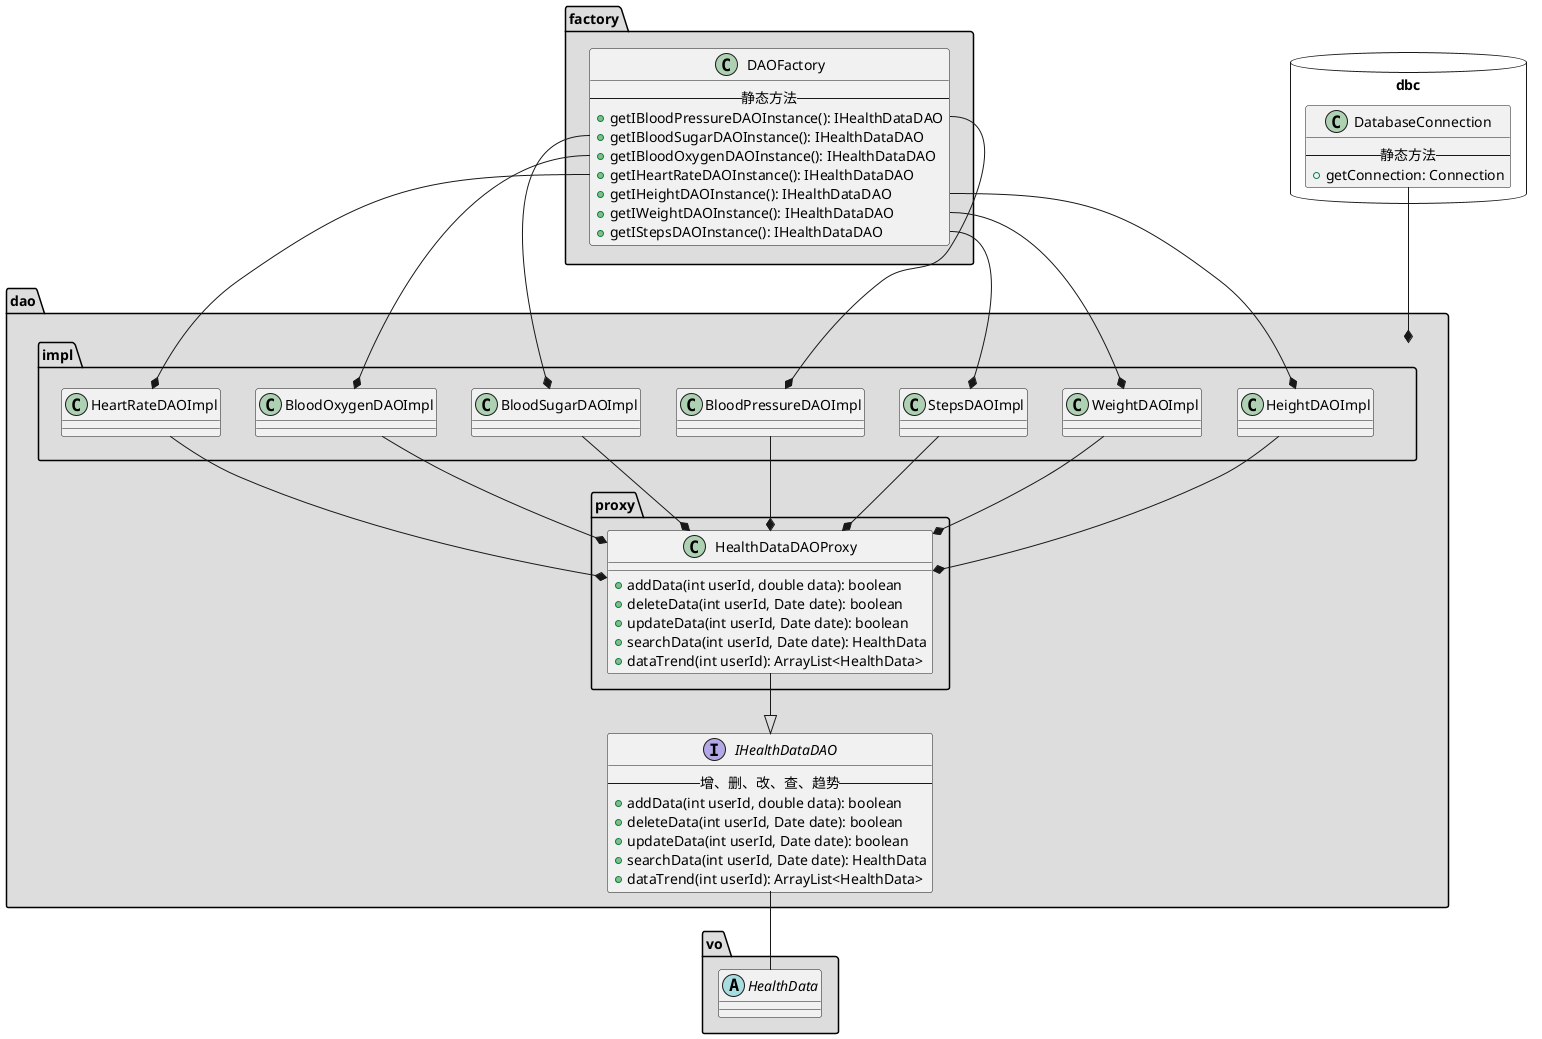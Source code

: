 @startuml

package "vo" #DDDDDD {
  abstract class HealthData
}

package "dao.impl" #DDDDDD {
  class HeightDAOImpl
  class WeightDAOImpl
  class StepsDAOImpl
  class BloodPressureDAOImpl
  class BloodSugarDAOImpl
  class BloodOxygenDAOImpl
  class HeartRateDAOImpl
}

package "dao.proxy" #DDDDDD {
  class HealthDataDAOProxy {
    +addData(int userId, double data): boolean
    +deleteData(int userId, Date date): boolean
    +updateData(int userId, Date date): boolean
    +searchData(int userId, Date date): HealthData
    +dataTrend(int userId): ArrayList<HealthData>
  }
  HeightDAOImpl --* HealthDataDAOProxy
  WeightDAOImpl --* HealthDataDAOProxy
  StepsDAOImpl --* HealthDataDAOProxy
  BloodPressureDAOImpl --* HealthDataDAOProxy
  BloodSugarDAOImpl --* HealthDataDAOProxy
  BloodOxygenDAOImpl --* HealthDataDAOProxy
  HeartRateDAOImpl --* HealthDataDAOProxy
}

package "dao" #DDDDDD {
  interface IHealthDataDAO {
--增、删、改、查、趋势--
    +addData(int userId, double data): boolean
    +deleteData(int userId, Date date): boolean
    +updateData(int userId, Date date): boolean
    +searchData(int userId, Date date): HealthData
    +dataTrend(int userId): ArrayList<HealthData>
  }
  IHealthDataDAO -- HealthData
  HealthDataDAOProxy --|> IHealthDataDAO
}

package "factory" #DDDDDD{
  class DAOFactory {
  --静态方法--
    +getIBloodPressureDAOInstance(): IHealthDataDAO
    +getIBloodSugarDAOInstance(): IHealthDataDAO
    +getIBloodOxygenDAOInstance(): IHealthDataDAO
    +getIHeartRateDAOInstance(): IHealthDataDAO
    +getIHeightDAOInstance(): IHealthDataDAO
    +getIWeightDAOInstance(): IHealthDataDAO
    +getIStepsDAOInstance(): IHealthDataDAO
  }
}

package dbc <<Database>>{
  class DatabaseConnection {
  --静态方法--
    +getConnection: Connection
  }
  DatabaseConnection --* dao.impl
  DAOFactory::getIHeightDAOInstance --* HeightDAOImpl
  DAOFactory::getIWeightDAOInstance --* WeightDAOImpl
  DAOFactory::getIHeartRateDAOInstance --* HeartRateDAOImpl
  DAOFactory::getIBloodPressureDAOInstance --* BloodPressureDAOImpl
  DAOFactory::getIBloodSugarDAOInstance --* BloodSugarDAOImpl
  DAOFactory::getIBloodOxygenDAOInstance --* BloodOxygenDAOImpl
  DAOFactory::getIStepsDAOInstance --* StepsDAOImpl
}

@enduml